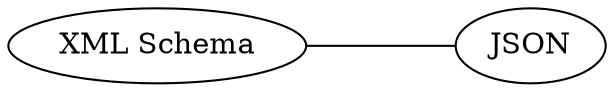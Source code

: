graph means {

	layout="circo";
	
	xml[label="XML Schema"];
	json[label="JSON"];
	
	xml -- json;


}
